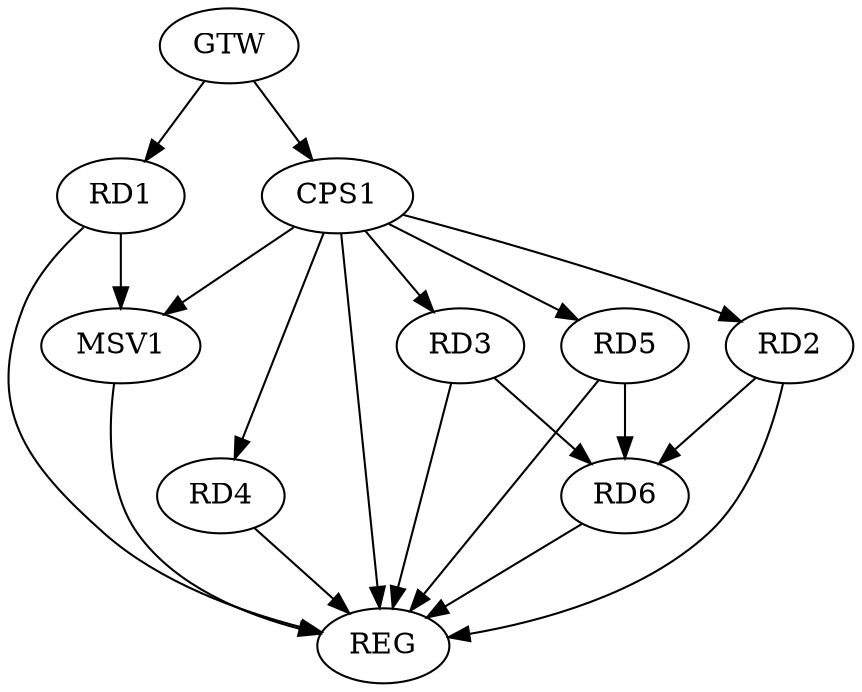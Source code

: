 strict digraph G {
  RD1 [ label="RD1" ];
  RD2 [ label="RD2" ];
  RD3 [ label="RD3" ];
  RD4 [ label="RD4" ];
  RD5 [ label="RD5" ];
  RD6 [ label="RD6" ];
  CPS1 [ label="CPS1" ];
  GTW [ label="GTW" ];
  REG [ label="REG" ];
  MSV1 [ label="MSV1" ];
  CPS1 -> RD2;
  CPS1 -> RD3;
  CPS1 -> RD4;
  CPS1 -> RD5;
  GTW -> RD1;
  GTW -> CPS1;
  RD1 -> REG;
  RD2 -> REG;
  RD3 -> REG;
  RD4 -> REG;
  RD5 -> REG;
  RD6 -> REG;
  CPS1 -> REG;
  RD3 -> RD6;
  RD2 -> RD6;
  RD5 -> RD6;
  RD1 -> MSV1;
  CPS1 -> MSV1;
  MSV1 -> REG;
}
